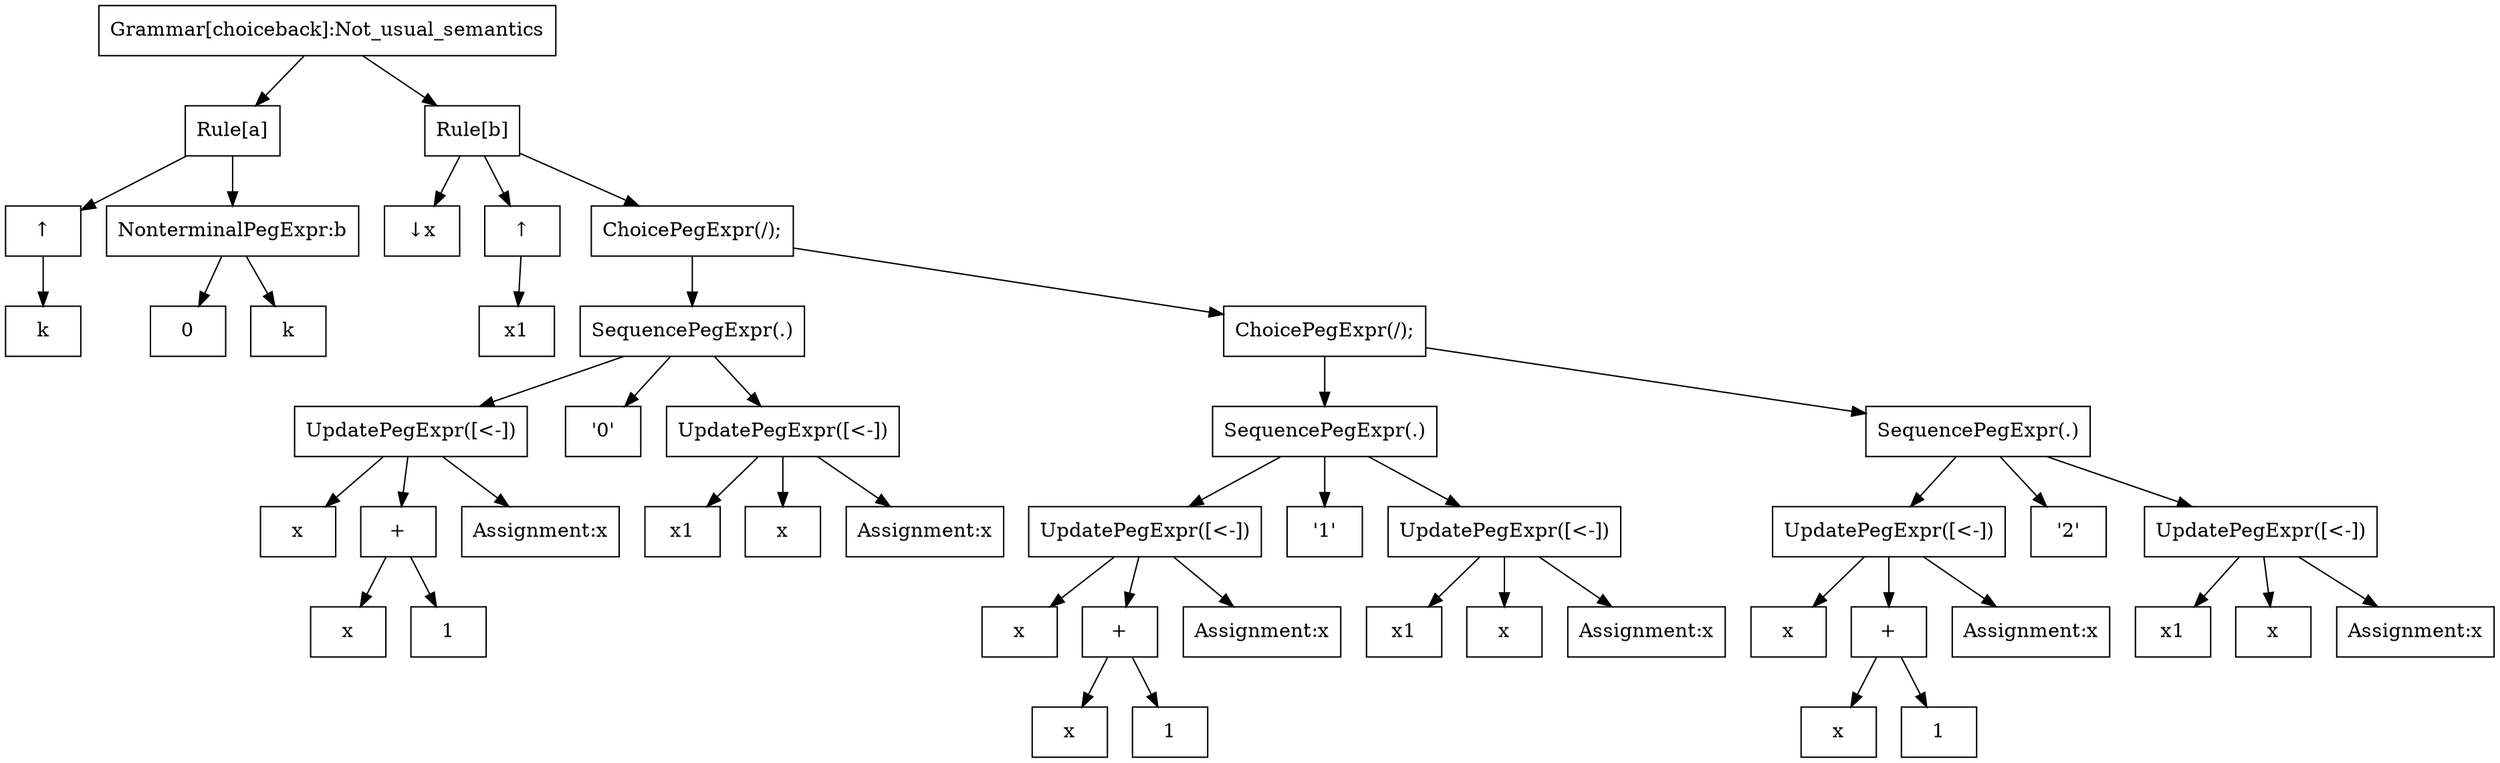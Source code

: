 Digraph choiceback {
  node [shape="box"];
  grammar [label = "Grammar[choiceback]:Not_usual_semantics"];

  aRule [label = "Rule[a]"];
  grammar -> aRule;
  attributeExpr0 [label = "k"];
  SynAtt1 -> attributeExpr0;
  SynAtt1 [label = "↑"];
  aRule -> SynAtt1;
  NonterminalPeg0 [label = "NonterminalPegExpr:b"];
  aRule -> NonterminalPeg0;
  IntLiteralExpr1 [label = "0"];
  NonterminalPeg0 -> IntLiteralExpr1;
  attributeExpr2 [label = "k"];
  NonterminalPeg0 -> attributeExpr2;
  bRule [label = "Rule[b]"];
  grammar -> bRule;
  inh2 [label = "↓x"];
  bRule -> inh2;
  attributeExpr3 [label = "x1"];
  SynAtt3 -> attributeExpr3;
  SynAtt3 [label = "↑"];
  bRule -> SynAtt3;
  choicePeg1 [label = "ChoicePegExpr(/);"];
  bRule -> choicePeg1;
  SequencePeg2 [label = "SequencePegExpr(.)"];
  choicePeg1 -> SequencePeg2;
  UpdatePeg3 [label = "UpdatePegExpr([<-])"];
  SequencePeg2 -> UpdatePeg3;
  attributeExpr4 [label = "x"];
  UpdatePeg3 -> attributeExpr4;
  AddExpr5 [label = "+"];
  UpdatePeg3 -> AddExpr5;
  attributeExpr6 [label = "x"];
  AddExpr5 -> attributeExpr6;
  IntLiteralExpr7 [label = "1"];
  AddExpr5 -> IntLiteralExpr7;
  assignmentNode4 [label = "Assignment:x"];
  UpdatePeg3 -> assignmentNode4;
  LiteralPeg4 [label = "'0'"];
  SequencePeg2 -> LiteralPeg4;
  UpdatePeg5 [label = "UpdatePegExpr([<-])"];
  SequencePeg2 -> UpdatePeg5;
  attributeExpr8 [label = "x1"];
  UpdatePeg5 -> attributeExpr8;
  attributeExpr9 [label = "x"];
  UpdatePeg5 -> attributeExpr9;
  assignmentNode5 [label = "Assignment:x"];
  UpdatePeg5 -> assignmentNode5;
  choicePeg6 [label = "ChoicePegExpr(/);"];
  choicePeg1 -> choicePeg6;
  SequencePeg7 [label = "SequencePegExpr(.)"];
  choicePeg6 -> SequencePeg7;
  UpdatePeg8 [label = "UpdatePegExpr([<-])"];
  SequencePeg7 -> UpdatePeg8;
  attributeExpr10 [label = "x"];
  UpdatePeg8 -> attributeExpr10;
  AddExpr11 [label = "+"];
  UpdatePeg8 -> AddExpr11;
  attributeExpr12 [label = "x"];
  AddExpr11 -> attributeExpr12;
  IntLiteralExpr13 [label = "1"];
  AddExpr11 -> IntLiteralExpr13;
  assignmentNode6 [label = "Assignment:x"];
  UpdatePeg8 -> assignmentNode6;
  LiteralPeg9 [label = "'1'"];
  SequencePeg7 -> LiteralPeg9;
  UpdatePeg10 [label = "UpdatePegExpr([<-])"];
  SequencePeg7 -> UpdatePeg10;
  attributeExpr14 [label = "x1"];
  UpdatePeg10 -> attributeExpr14;
  attributeExpr15 [label = "x"];
  UpdatePeg10 -> attributeExpr15;
  assignmentNode7 [label = "Assignment:x"];
  UpdatePeg10 -> assignmentNode7;
  SequencePeg11 [label = "SequencePegExpr(.)"];
  choicePeg6 -> SequencePeg11;
  UpdatePeg12 [label = "UpdatePegExpr([<-])"];
  SequencePeg11 -> UpdatePeg12;
  attributeExpr16 [label = "x"];
  UpdatePeg12 -> attributeExpr16;
  AddExpr17 [label = "+"];
  UpdatePeg12 -> AddExpr17;
  attributeExpr18 [label = "x"];
  AddExpr17 -> attributeExpr18;
  IntLiteralExpr19 [label = "1"];
  AddExpr17 -> IntLiteralExpr19;
  assignmentNode8 [label = "Assignment:x"];
  UpdatePeg12 -> assignmentNode8;
  LiteralPeg13 [label = "'2'"];
  SequencePeg11 -> LiteralPeg13;
  UpdatePeg14 [label = "UpdatePegExpr([<-])"];
  SequencePeg11 -> UpdatePeg14;
  attributeExpr20 [label = "x1"];
  UpdatePeg14 -> attributeExpr20;
  attributeExpr21 [label = "x"];
  UpdatePeg14 -> attributeExpr21;
  assignmentNode9 [label = "Assignment:x"];
  UpdatePeg14 -> assignmentNode9;
}